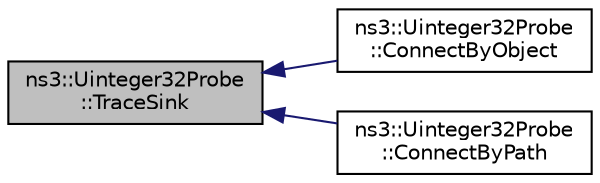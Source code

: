 digraph "ns3::Uinteger32Probe::TraceSink"
{
  edge [fontname="Helvetica",fontsize="10",labelfontname="Helvetica",labelfontsize="10"];
  node [fontname="Helvetica",fontsize="10",shape=record];
  rankdir="LR";
  Node1 [label="ns3::Uinteger32Probe\l::TraceSink",height=0.2,width=0.4,color="black", fillcolor="grey75", style="filled", fontcolor="black"];
  Node1 -> Node2 [dir="back",color="midnightblue",fontsize="10",style="solid"];
  Node2 [label="ns3::Uinteger32Probe\l::ConnectByObject",height=0.2,width=0.4,color="black", fillcolor="white", style="filled",URL="$d8/de3/classns3_1_1Uinteger32Probe.html#ae3e435009ce0d5fd70142a7341f5b979",tooltip="connect to a trace source attribute provided by a given object "];
  Node1 -> Node3 [dir="back",color="midnightblue",fontsize="10",style="solid"];
  Node3 [label="ns3::Uinteger32Probe\l::ConnectByPath",height=0.2,width=0.4,color="black", fillcolor="white", style="filled",URL="$d8/de3/classns3_1_1Uinteger32Probe.html#a3b81bb7d6ab54bad196c9c90823aed08",tooltip="connect to a trace source provided by a config path "];
}
